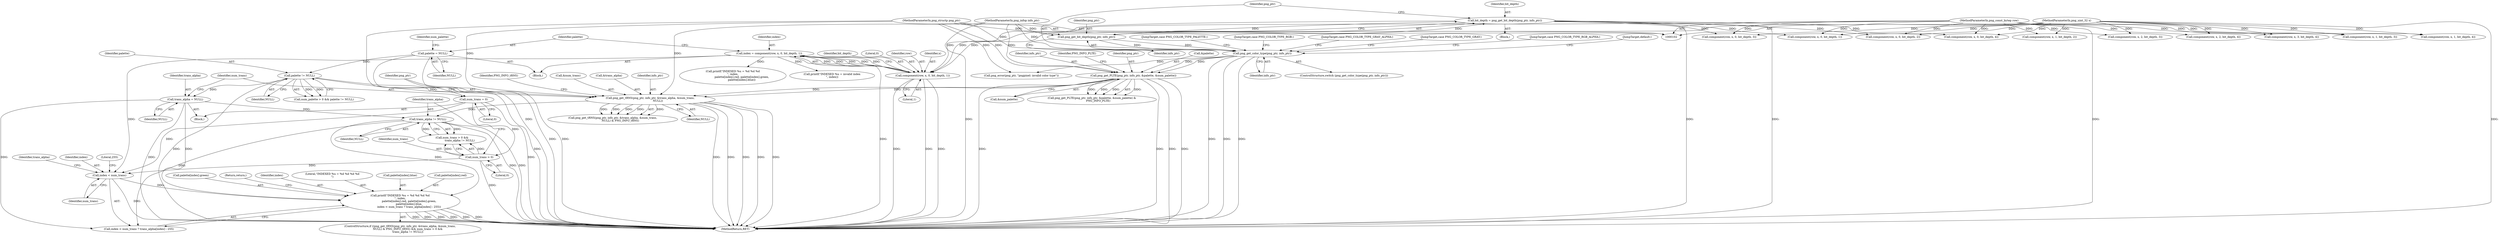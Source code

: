 digraph "0_Android_9d4853418ab2f754c2b63e091c29c5529b8b86ca_0@array" {
"1000194" [label="(Call,printf(\"INDEXED %u = %d %d %d %d\n\", index,\n                     palette[index].red, palette[index].green,\n                     palette[index].blue,\n                     index < num_trans ? trans_alpha[index] : 255))"];
"1000213" [label="(Call,index < num_trans)"];
"1000132" [label="(Call,index = component(row, x, 0, bit_depth, 1))"];
"1000134" [label="(Call,component(row, x, 0, bit_depth, 1))"];
"1000105" [label="(MethodParameterIn,png_const_bytep row)"];
"1000106" [label="(MethodParameterIn,png_uint_32 x)"];
"1000109" [label="(Call,bit_depth = png_get_bit_depth(png_ptr, info_ptr))"];
"1000111" [label="(Call,png_get_bit_depth(png_ptr, info_ptr))"];
"1000103" [label="(MethodParameterIn,png_structp png_ptr)"];
"1000104" [label="(MethodParameterIn,png_infop info_ptr)"];
"1000188" [label="(Call,num_trans > 0)"];
"1000172" [label="(Call,num_trans = 0)"];
"1000168" [label="(Call,trans_alpha = NULL)"];
"1000163" [label="(Call,palette != NULL)"];
"1000141" [label="(Call,palette = NULL)"];
"1000191" [label="(Call,trans_alpha != NULL)"];
"1000178" [label="(Call,png_get_tRNS(png_ptr, info_ptr, &trans_alpha, &num_trans,\n                  NULL))"];
"1000151" [label="(Call,png_get_PLTE(png_ptr, info_ptr, &palette, &num_palette))"];
"1000115" [label="(Call,png_get_color_type(png_ptr, info_ptr))"];
"1000141" [label="(Call,palette = NULL)"];
"1000193" [label="(Identifier,NULL)"];
"1000202" [label="(Call,palette[index].green)"];
"1000156" [label="(Call,&num_palette)"];
"1000129" [label="(JumpTarget,case PNG_COLOR_TYPE_PALETTE:)"];
"1000165" [label="(Identifier,NULL)"];
"1000152" [label="(Identifier,png_ptr)"];
"1000269" [label="(Call,component(row, x, 0, bit_depth, 2))"];
"1000243" [label="(Return,return;)"];
"1000212" [label="(Call,index < num_trans ? trans_alpha[index] : 255)"];
"1000194" [label="(Call,printf(\"INDEXED %u = %d %d %d %d\n\", index,\n                     palette[index].red, palette[index].green,\n                     palette[index].blue,\n                     index < num_trans ? trans_alpha[index] : 255))"];
"1000139" [label="(Literal,1)"];
"1000159" [label="(Call,num_palette > 0 && palette != NULL)"];
"1000186" [label="(Identifier,PNG_INFO_tRNS)"];
"1000297" [label="(Call,component(row, x, 2, bit_depth, 4))"];
"1000188" [label="(Call,num_trans > 0)"];
"1000221" [label="(Call,printf(\"INDEXED %u = %d %d %d\n\", index,\n                     palette[index].red, palette[index].green,\n                     palette[index].blue))"];
"1000187" [label="(Call,num_trans > 0 &&\n                  trans_alpha != NULL)"];
"1000106" [label="(MethodParameterIn,png_uint_32 x)"];
"1000183" [label="(Call,&num_trans)"];
"1000138" [label="(Identifier,bit_depth)"];
"1000314" [label="(MethodReturn,RET)"];
"1000154" [label="(Call,&palette)"];
"1000172" [label="(Call,num_trans = 0)"];
"1000215" [label="(Identifier,num_trans)"];
"1000103" [label="(MethodParameterIn,png_structp png_ptr)"];
"1000244" [label="(JumpTarget,case PNG_COLOR_TYPE_RGB:)"];
"1000117" [label="(Identifier,info_ptr)"];
"1000181" [label="(Call,&trans_alpha)"];
"1000168" [label="(Call,trans_alpha = NULL)"];
"1000217" [label="(Identifier,trans_alpha)"];
"1000174" [label="(Literal,0)"];
"1000137" [label="(Literal,0)"];
"1000214" [label="(Identifier,index)"];
"1000146" [label="(Identifier,num_palette)"];
"1000213" [label="(Call,index < num_trans)"];
"1000122" [label="(Call,component(row, x, 0, bit_depth, 1))"];
"1000175" [label="(ControlStructure,if ((png_get_tRNS(png_ptr, info_ptr, &trans_alpha, &num_trans,\n                  NULL) & PNG_INFO_tRNS) && num_trans > 0 &&\n                  trans_alpha != NULL))"];
"1000178" [label="(Call,png_get_tRNS(png_ptr, info_ptr, &trans_alpha, &num_trans,\n                  NULL))"];
"1000311" [label="(Call,png_error(png_ptr, \"pngpixel: invalid color type\"))"];
"1000266" [label="(JumpTarget,case PNG_COLOR_TYPE_GRAY_ALPHA:)"];
"1000275" [label="(Call,component(row, x, 1, bit_depth, 2))"];
"1000170" [label="(Identifier,NULL)"];
"1000143" [label="(Identifier,NULL)"];
"1000115" [label="(Call,png_get_color_type(png_ptr, info_ptr))"];
"1000166" [label="(Block,)"];
"1000173" [label="(Identifier,num_trans)"];
"1000113" [label="(Identifier,info_ptr)"];
"1000134" [label="(Call,component(row, x, 0, bit_depth, 1))"];
"1000259" [label="(Call,component(row, x, 2, bit_depth, 3))"];
"1000240" [label="(Call,printf(\"INDEXED %u = invalid index\n\", index))"];
"1000169" [label="(Identifier,trans_alpha)"];
"1000196" [label="(Identifier,index)"];
"1000150" [label="(Call,png_get_PLTE(png_ptr, info_ptr, &palette, &num_palette) &\n               PNG_INFO_PLTE)"];
"1000109" [label="(Call,bit_depth = png_get_bit_depth(png_ptr, info_ptr))"];
"1000151" [label="(Call,png_get_PLTE(png_ptr, info_ptr, &palette, &num_palette))"];
"1000153" [label="(Identifier,info_ptr)"];
"1000303" [label="(Call,component(row, x, 3, bit_depth, 4))"];
"1000219" [label="(Literal,255)"];
"1000164" [label="(Identifier,palette)"];
"1000192" [label="(Identifier,trans_alpha)"];
"1000177" [label="(Call,png_get_tRNS(png_ptr, info_ptr, &trans_alpha, &num_trans,\n                  NULL) & PNG_INFO_tRNS)"];
"1000195" [label="(Literal,\"INDEXED %u = %d %d %d %d\n\")"];
"1000112" [label="(Identifier,png_ptr)"];
"1000105" [label="(MethodParameterIn,png_const_bytep row)"];
"1000132" [label="(Call,index = component(row, x, 0, bit_depth, 1))"];
"1000104" [label="(MethodParameterIn,png_infop info_ptr)"];
"1000179" [label="(Identifier,png_ptr)"];
"1000111" [label="(Call,png_get_bit_depth(png_ptr, info_ptr))"];
"1000142" [label="(Identifier,palette)"];
"1000135" [label="(Identifier,row)"];
"1000285" [label="(Call,component(row, x, 0, bit_depth, 4))"];
"1000207" [label="(Call,palette[index].blue)"];
"1000185" [label="(Identifier,NULL)"];
"1000130" [label="(Block,)"];
"1000253" [label="(Call,component(row, x, 1, bit_depth, 3))"];
"1000291" [label="(Call,component(row, x, 1, bit_depth, 4))"];
"1000197" [label="(Call,palette[index].red)"];
"1000180" [label="(Identifier,info_ptr)"];
"1000189" [label="(Identifier,num_trans)"];
"1000119" [label="(JumpTarget,case PNG_COLOR_TYPE_GRAY:)"];
"1000282" [label="(JumpTarget,case PNG_COLOR_TYPE_RGB_ALPHA:)"];
"1000114" [label="(ControlStructure,switch (png_get_color_type(png_ptr, info_ptr)))"];
"1000107" [label="(Block,)"];
"1000163" [label="(Call,palette != NULL)"];
"1000190" [label="(Literal,0)"];
"1000136" [label="(Identifier,x)"];
"1000310" [label="(JumpTarget,default:)"];
"1000191" [label="(Call,trans_alpha != NULL)"];
"1000247" [label="(Call,component(row, x, 0, bit_depth, 3))"];
"1000116" [label="(Identifier,png_ptr)"];
"1000133" [label="(Identifier,index)"];
"1000158" [label="(Identifier,PNG_INFO_PLTE)"];
"1000110" [label="(Identifier,bit_depth)"];
"1000194" -> "1000175"  [label="AST: "];
"1000194" -> "1000212"  [label="CFG: "];
"1000195" -> "1000194"  [label="AST: "];
"1000196" -> "1000194"  [label="AST: "];
"1000197" -> "1000194"  [label="AST: "];
"1000202" -> "1000194"  [label="AST: "];
"1000207" -> "1000194"  [label="AST: "];
"1000212" -> "1000194"  [label="AST: "];
"1000243" -> "1000194"  [label="CFG: "];
"1000194" -> "1000314"  [label="DDG: "];
"1000194" -> "1000314"  [label="DDG: "];
"1000194" -> "1000314"  [label="DDG: "];
"1000194" -> "1000314"  [label="DDG: "];
"1000194" -> "1000314"  [label="DDG: "];
"1000194" -> "1000314"  [label="DDG: "];
"1000213" -> "1000194"  [label="DDG: "];
"1000168" -> "1000194"  [label="DDG: "];
"1000191" -> "1000194"  [label="DDG: "];
"1000213" -> "1000212"  [label="AST: "];
"1000213" -> "1000215"  [label="CFG: "];
"1000214" -> "1000213"  [label="AST: "];
"1000215" -> "1000213"  [label="AST: "];
"1000217" -> "1000213"  [label="CFG: "];
"1000219" -> "1000213"  [label="CFG: "];
"1000213" -> "1000314"  [label="DDG: "];
"1000132" -> "1000213"  [label="DDG: "];
"1000188" -> "1000213"  [label="DDG: "];
"1000172" -> "1000213"  [label="DDG: "];
"1000132" -> "1000130"  [label="AST: "];
"1000132" -> "1000134"  [label="CFG: "];
"1000133" -> "1000132"  [label="AST: "];
"1000134" -> "1000132"  [label="AST: "];
"1000142" -> "1000132"  [label="CFG: "];
"1000132" -> "1000314"  [label="DDG: "];
"1000134" -> "1000132"  [label="DDG: "];
"1000134" -> "1000132"  [label="DDG: "];
"1000134" -> "1000132"  [label="DDG: "];
"1000134" -> "1000132"  [label="DDG: "];
"1000134" -> "1000132"  [label="DDG: "];
"1000132" -> "1000221"  [label="DDG: "];
"1000132" -> "1000240"  [label="DDG: "];
"1000134" -> "1000139"  [label="CFG: "];
"1000135" -> "1000134"  [label="AST: "];
"1000136" -> "1000134"  [label="AST: "];
"1000137" -> "1000134"  [label="AST: "];
"1000138" -> "1000134"  [label="AST: "];
"1000139" -> "1000134"  [label="AST: "];
"1000134" -> "1000314"  [label="DDG: "];
"1000134" -> "1000314"  [label="DDG: "];
"1000134" -> "1000314"  [label="DDG: "];
"1000105" -> "1000134"  [label="DDG: "];
"1000106" -> "1000134"  [label="DDG: "];
"1000109" -> "1000134"  [label="DDG: "];
"1000105" -> "1000102"  [label="AST: "];
"1000105" -> "1000314"  [label="DDG: "];
"1000105" -> "1000122"  [label="DDG: "];
"1000105" -> "1000247"  [label="DDG: "];
"1000105" -> "1000253"  [label="DDG: "];
"1000105" -> "1000259"  [label="DDG: "];
"1000105" -> "1000269"  [label="DDG: "];
"1000105" -> "1000275"  [label="DDG: "];
"1000105" -> "1000285"  [label="DDG: "];
"1000105" -> "1000291"  [label="DDG: "];
"1000105" -> "1000297"  [label="DDG: "];
"1000105" -> "1000303"  [label="DDG: "];
"1000106" -> "1000102"  [label="AST: "];
"1000106" -> "1000314"  [label="DDG: "];
"1000106" -> "1000122"  [label="DDG: "];
"1000106" -> "1000247"  [label="DDG: "];
"1000106" -> "1000253"  [label="DDG: "];
"1000106" -> "1000259"  [label="DDG: "];
"1000106" -> "1000269"  [label="DDG: "];
"1000106" -> "1000275"  [label="DDG: "];
"1000106" -> "1000285"  [label="DDG: "];
"1000106" -> "1000291"  [label="DDG: "];
"1000106" -> "1000297"  [label="DDG: "];
"1000106" -> "1000303"  [label="DDG: "];
"1000109" -> "1000107"  [label="AST: "];
"1000109" -> "1000111"  [label="CFG: "];
"1000110" -> "1000109"  [label="AST: "];
"1000111" -> "1000109"  [label="AST: "];
"1000116" -> "1000109"  [label="CFG: "];
"1000109" -> "1000314"  [label="DDG: "];
"1000109" -> "1000314"  [label="DDG: "];
"1000111" -> "1000109"  [label="DDG: "];
"1000111" -> "1000109"  [label="DDG: "];
"1000109" -> "1000122"  [label="DDG: "];
"1000109" -> "1000247"  [label="DDG: "];
"1000109" -> "1000269"  [label="DDG: "];
"1000109" -> "1000285"  [label="DDG: "];
"1000111" -> "1000113"  [label="CFG: "];
"1000112" -> "1000111"  [label="AST: "];
"1000113" -> "1000111"  [label="AST: "];
"1000103" -> "1000111"  [label="DDG: "];
"1000104" -> "1000111"  [label="DDG: "];
"1000111" -> "1000115"  [label="DDG: "];
"1000111" -> "1000115"  [label="DDG: "];
"1000103" -> "1000102"  [label="AST: "];
"1000103" -> "1000314"  [label="DDG: "];
"1000103" -> "1000115"  [label="DDG: "];
"1000103" -> "1000151"  [label="DDG: "];
"1000103" -> "1000178"  [label="DDG: "];
"1000103" -> "1000311"  [label="DDG: "];
"1000104" -> "1000102"  [label="AST: "];
"1000104" -> "1000314"  [label="DDG: "];
"1000104" -> "1000115"  [label="DDG: "];
"1000104" -> "1000151"  [label="DDG: "];
"1000104" -> "1000178"  [label="DDG: "];
"1000188" -> "1000187"  [label="AST: "];
"1000188" -> "1000190"  [label="CFG: "];
"1000189" -> "1000188"  [label="AST: "];
"1000190" -> "1000188"  [label="AST: "];
"1000192" -> "1000188"  [label="CFG: "];
"1000187" -> "1000188"  [label="CFG: "];
"1000188" -> "1000314"  [label="DDG: "];
"1000188" -> "1000187"  [label="DDG: "];
"1000188" -> "1000187"  [label="DDG: "];
"1000172" -> "1000188"  [label="DDG: "];
"1000172" -> "1000166"  [label="AST: "];
"1000172" -> "1000174"  [label="CFG: "];
"1000173" -> "1000172"  [label="AST: "];
"1000174" -> "1000172"  [label="AST: "];
"1000179" -> "1000172"  [label="CFG: "];
"1000172" -> "1000314"  [label="DDG: "];
"1000168" -> "1000166"  [label="AST: "];
"1000168" -> "1000170"  [label="CFG: "];
"1000169" -> "1000168"  [label="AST: "];
"1000170" -> "1000168"  [label="AST: "];
"1000173" -> "1000168"  [label="CFG: "];
"1000168" -> "1000314"  [label="DDG: "];
"1000163" -> "1000168"  [label="DDG: "];
"1000168" -> "1000191"  [label="DDG: "];
"1000168" -> "1000212"  [label="DDG: "];
"1000163" -> "1000159"  [label="AST: "];
"1000163" -> "1000165"  [label="CFG: "];
"1000164" -> "1000163"  [label="AST: "];
"1000165" -> "1000163"  [label="AST: "];
"1000159" -> "1000163"  [label="CFG: "];
"1000163" -> "1000314"  [label="DDG: "];
"1000163" -> "1000314"  [label="DDG: "];
"1000163" -> "1000159"  [label="DDG: "];
"1000163" -> "1000159"  [label="DDG: "];
"1000141" -> "1000163"  [label="DDG: "];
"1000163" -> "1000178"  [label="DDG: "];
"1000141" -> "1000130"  [label="AST: "];
"1000141" -> "1000143"  [label="CFG: "];
"1000142" -> "1000141"  [label="AST: "];
"1000143" -> "1000141"  [label="AST: "];
"1000146" -> "1000141"  [label="CFG: "];
"1000141" -> "1000314"  [label="DDG: "];
"1000141" -> "1000314"  [label="DDG: "];
"1000191" -> "1000187"  [label="AST: "];
"1000191" -> "1000193"  [label="CFG: "];
"1000192" -> "1000191"  [label="AST: "];
"1000193" -> "1000191"  [label="AST: "];
"1000187" -> "1000191"  [label="CFG: "];
"1000191" -> "1000314"  [label="DDG: "];
"1000191" -> "1000314"  [label="DDG: "];
"1000191" -> "1000187"  [label="DDG: "];
"1000191" -> "1000187"  [label="DDG: "];
"1000178" -> "1000191"  [label="DDG: "];
"1000191" -> "1000212"  [label="DDG: "];
"1000178" -> "1000177"  [label="AST: "];
"1000178" -> "1000185"  [label="CFG: "];
"1000179" -> "1000178"  [label="AST: "];
"1000180" -> "1000178"  [label="AST: "];
"1000181" -> "1000178"  [label="AST: "];
"1000183" -> "1000178"  [label="AST: "];
"1000185" -> "1000178"  [label="AST: "];
"1000186" -> "1000178"  [label="CFG: "];
"1000178" -> "1000314"  [label="DDG: "];
"1000178" -> "1000314"  [label="DDG: "];
"1000178" -> "1000314"  [label="DDG: "];
"1000178" -> "1000314"  [label="DDG: "];
"1000178" -> "1000314"  [label="DDG: "];
"1000178" -> "1000177"  [label="DDG: "];
"1000178" -> "1000177"  [label="DDG: "];
"1000178" -> "1000177"  [label="DDG: "];
"1000178" -> "1000177"  [label="DDG: "];
"1000178" -> "1000177"  [label="DDG: "];
"1000151" -> "1000178"  [label="DDG: "];
"1000151" -> "1000178"  [label="DDG: "];
"1000151" -> "1000150"  [label="AST: "];
"1000151" -> "1000156"  [label="CFG: "];
"1000152" -> "1000151"  [label="AST: "];
"1000153" -> "1000151"  [label="AST: "];
"1000154" -> "1000151"  [label="AST: "];
"1000156" -> "1000151"  [label="AST: "];
"1000158" -> "1000151"  [label="CFG: "];
"1000151" -> "1000314"  [label="DDG: "];
"1000151" -> "1000314"  [label="DDG: "];
"1000151" -> "1000314"  [label="DDG: "];
"1000151" -> "1000314"  [label="DDG: "];
"1000151" -> "1000150"  [label="DDG: "];
"1000151" -> "1000150"  [label="DDG: "];
"1000151" -> "1000150"  [label="DDG: "];
"1000151" -> "1000150"  [label="DDG: "];
"1000115" -> "1000151"  [label="DDG: "];
"1000115" -> "1000151"  [label="DDG: "];
"1000115" -> "1000114"  [label="AST: "];
"1000115" -> "1000117"  [label="CFG: "];
"1000116" -> "1000115"  [label="AST: "];
"1000117" -> "1000115"  [label="AST: "];
"1000119" -> "1000115"  [label="CFG: "];
"1000129" -> "1000115"  [label="CFG: "];
"1000244" -> "1000115"  [label="CFG: "];
"1000266" -> "1000115"  [label="CFG: "];
"1000282" -> "1000115"  [label="CFG: "];
"1000310" -> "1000115"  [label="CFG: "];
"1000115" -> "1000314"  [label="DDG: "];
"1000115" -> "1000314"  [label="DDG: "];
"1000115" -> "1000314"  [label="DDG: "];
"1000115" -> "1000311"  [label="DDG: "];
}
